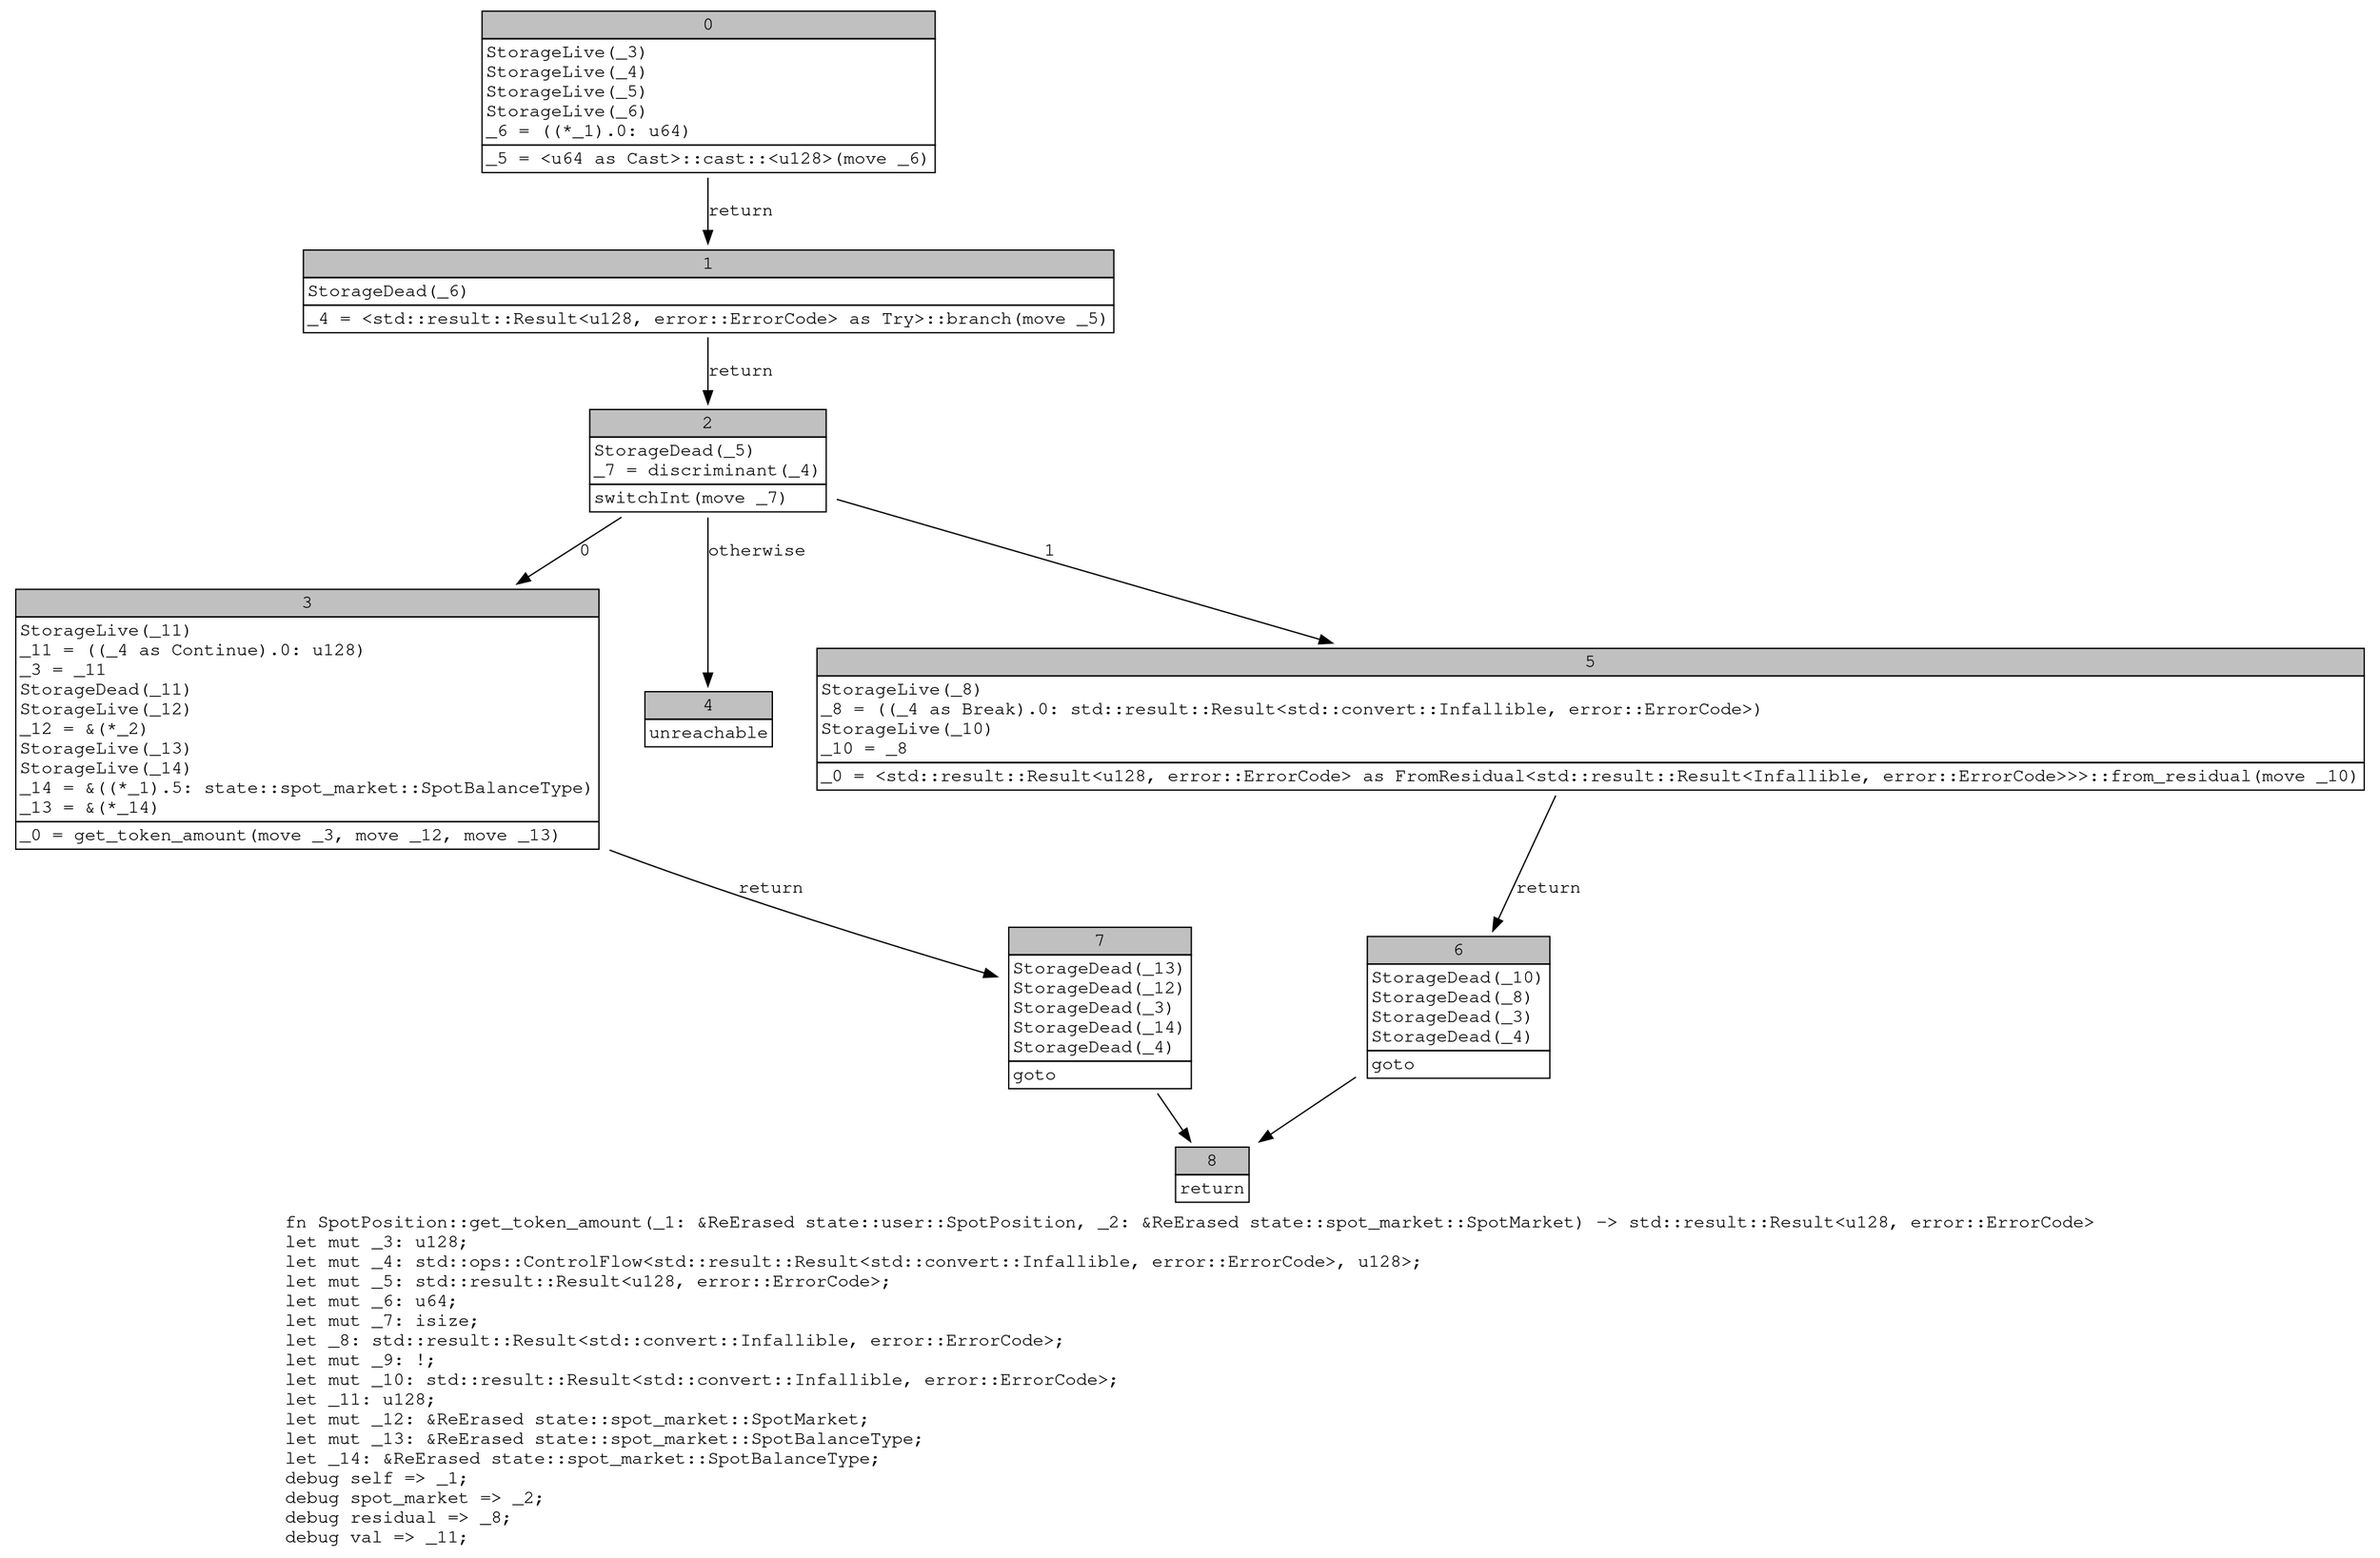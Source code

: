 digraph Mir_0_4345 {
    graph [fontname="Courier, monospace"];
    node [fontname="Courier, monospace"];
    edge [fontname="Courier, monospace"];
    label=<fn SpotPosition::get_token_amount(_1: &amp;ReErased state::user::SpotPosition, _2: &amp;ReErased state::spot_market::SpotMarket) -&gt; std::result::Result&lt;u128, error::ErrorCode&gt;<br align="left"/>let mut _3: u128;<br align="left"/>let mut _4: std::ops::ControlFlow&lt;std::result::Result&lt;std::convert::Infallible, error::ErrorCode&gt;, u128&gt;;<br align="left"/>let mut _5: std::result::Result&lt;u128, error::ErrorCode&gt;;<br align="left"/>let mut _6: u64;<br align="left"/>let mut _7: isize;<br align="left"/>let _8: std::result::Result&lt;std::convert::Infallible, error::ErrorCode&gt;;<br align="left"/>let mut _9: !;<br align="left"/>let mut _10: std::result::Result&lt;std::convert::Infallible, error::ErrorCode&gt;;<br align="left"/>let _11: u128;<br align="left"/>let mut _12: &amp;ReErased state::spot_market::SpotMarket;<br align="left"/>let mut _13: &amp;ReErased state::spot_market::SpotBalanceType;<br align="left"/>let _14: &amp;ReErased state::spot_market::SpotBalanceType;<br align="left"/>debug self =&gt; _1;<br align="left"/>debug spot_market =&gt; _2;<br align="left"/>debug residual =&gt; _8;<br align="left"/>debug val =&gt; _11;<br align="left"/>>;
    bb0__0_4345 [shape="none", label=<<table border="0" cellborder="1" cellspacing="0"><tr><td bgcolor="gray" align="center" colspan="1">0</td></tr><tr><td align="left" balign="left">StorageLive(_3)<br/>StorageLive(_4)<br/>StorageLive(_5)<br/>StorageLive(_6)<br/>_6 = ((*_1).0: u64)<br/></td></tr><tr><td align="left">_5 = &lt;u64 as Cast&gt;::cast::&lt;u128&gt;(move _6)</td></tr></table>>];
    bb1__0_4345 [shape="none", label=<<table border="0" cellborder="1" cellspacing="0"><tr><td bgcolor="gray" align="center" colspan="1">1</td></tr><tr><td align="left" balign="left">StorageDead(_6)<br/></td></tr><tr><td align="left">_4 = &lt;std::result::Result&lt;u128, error::ErrorCode&gt; as Try&gt;::branch(move _5)</td></tr></table>>];
    bb2__0_4345 [shape="none", label=<<table border="0" cellborder="1" cellspacing="0"><tr><td bgcolor="gray" align="center" colspan="1">2</td></tr><tr><td align="left" balign="left">StorageDead(_5)<br/>_7 = discriminant(_4)<br/></td></tr><tr><td align="left">switchInt(move _7)</td></tr></table>>];
    bb3__0_4345 [shape="none", label=<<table border="0" cellborder="1" cellspacing="0"><tr><td bgcolor="gray" align="center" colspan="1">3</td></tr><tr><td align="left" balign="left">StorageLive(_11)<br/>_11 = ((_4 as Continue).0: u128)<br/>_3 = _11<br/>StorageDead(_11)<br/>StorageLive(_12)<br/>_12 = &amp;(*_2)<br/>StorageLive(_13)<br/>StorageLive(_14)<br/>_14 = &amp;((*_1).5: state::spot_market::SpotBalanceType)<br/>_13 = &amp;(*_14)<br/></td></tr><tr><td align="left">_0 = get_token_amount(move _3, move _12, move _13)</td></tr></table>>];
    bb4__0_4345 [shape="none", label=<<table border="0" cellborder="1" cellspacing="0"><tr><td bgcolor="gray" align="center" colspan="1">4</td></tr><tr><td align="left">unreachable</td></tr></table>>];
    bb5__0_4345 [shape="none", label=<<table border="0" cellborder="1" cellspacing="0"><tr><td bgcolor="gray" align="center" colspan="1">5</td></tr><tr><td align="left" balign="left">StorageLive(_8)<br/>_8 = ((_4 as Break).0: std::result::Result&lt;std::convert::Infallible, error::ErrorCode&gt;)<br/>StorageLive(_10)<br/>_10 = _8<br/></td></tr><tr><td align="left">_0 = &lt;std::result::Result&lt;u128, error::ErrorCode&gt; as FromResidual&lt;std::result::Result&lt;Infallible, error::ErrorCode&gt;&gt;&gt;::from_residual(move _10)</td></tr></table>>];
    bb6__0_4345 [shape="none", label=<<table border="0" cellborder="1" cellspacing="0"><tr><td bgcolor="gray" align="center" colspan="1">6</td></tr><tr><td align="left" balign="left">StorageDead(_10)<br/>StorageDead(_8)<br/>StorageDead(_3)<br/>StorageDead(_4)<br/></td></tr><tr><td align="left">goto</td></tr></table>>];
    bb7__0_4345 [shape="none", label=<<table border="0" cellborder="1" cellspacing="0"><tr><td bgcolor="gray" align="center" colspan="1">7</td></tr><tr><td align="left" balign="left">StorageDead(_13)<br/>StorageDead(_12)<br/>StorageDead(_3)<br/>StorageDead(_14)<br/>StorageDead(_4)<br/></td></tr><tr><td align="left">goto</td></tr></table>>];
    bb8__0_4345 [shape="none", label=<<table border="0" cellborder="1" cellspacing="0"><tr><td bgcolor="gray" align="center" colspan="1">8</td></tr><tr><td align="left">return</td></tr></table>>];
    bb0__0_4345 -> bb1__0_4345 [label="return"];
    bb1__0_4345 -> bb2__0_4345 [label="return"];
    bb2__0_4345 -> bb3__0_4345 [label="0"];
    bb2__0_4345 -> bb5__0_4345 [label="1"];
    bb2__0_4345 -> bb4__0_4345 [label="otherwise"];
    bb3__0_4345 -> bb7__0_4345 [label="return"];
    bb5__0_4345 -> bb6__0_4345 [label="return"];
    bb6__0_4345 -> bb8__0_4345 [label=""];
    bb7__0_4345 -> bb8__0_4345 [label=""];
}
